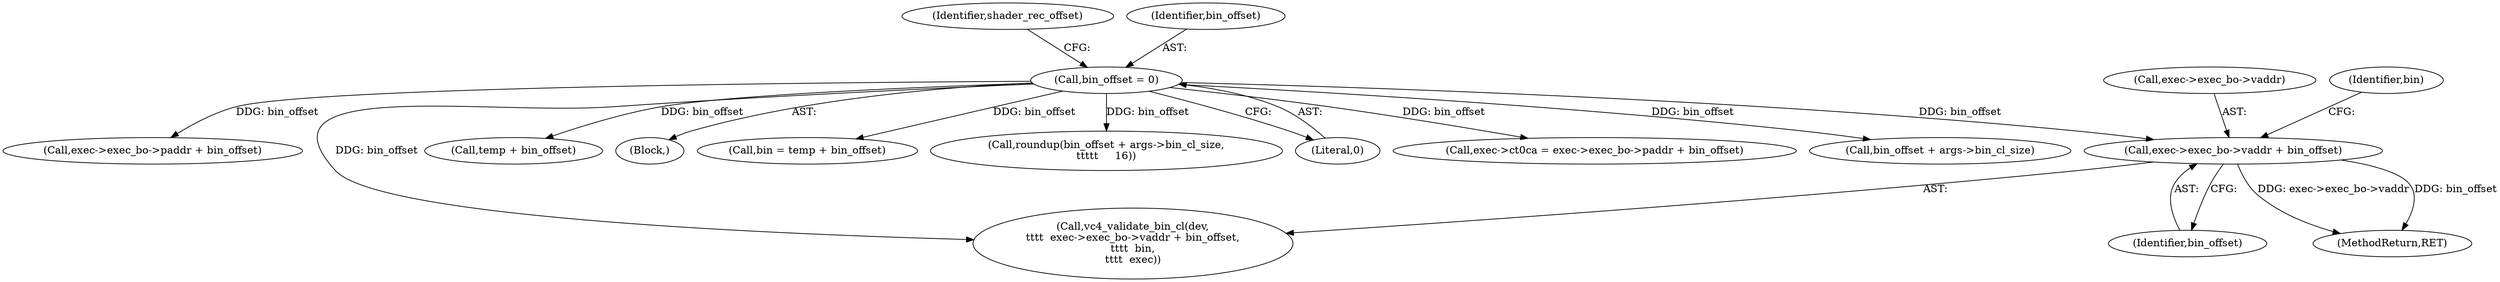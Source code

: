 digraph "0_linux_6b8ac63847bc2f958dd93c09edc941a0118992d9@pointer" {
"1000426" [label="(Call,exec->exec_bo->vaddr + bin_offset)"];
"1000122" [label="(Call,bin_offset = 0)"];
"1000348" [label="(Call,exec->ct0ca = exec->exec_bo->paddr + bin_offset)"];
"1000432" [label="(Identifier,bin_offset)"];
"1000129" [label="(Call,bin_offset + args->bin_cl_size)"];
"1000352" [label="(Call,exec->exec_bo->paddr + bin_offset)"];
"1000424" [label="(Call,vc4_validate_bin_cl(dev,\n\t\t\t\t  exec->exec_bo->vaddr + bin_offset,\n\t\t\t\t  bin,\n\t\t\t\t  exec))"];
"1000122" [label="(Call,bin_offset = 0)"];
"1000216" [label="(Call,temp + bin_offset)"];
"1000426" [label="(Call,exec->exec_bo->vaddr + bin_offset)"];
"1000105" [label="(Block,)"];
"1000127" [label="(Identifier,shader_rec_offset)"];
"1000214" [label="(Call,bin = temp + bin_offset)"];
"1000123" [label="(Identifier,bin_offset)"];
"1000427" [label="(Call,exec->exec_bo->vaddr)"];
"1000128" [label="(Call,roundup(bin_offset + args->bin_cl_size,\n\t\t\t\t\t     16))"];
"1000433" [label="(Identifier,bin)"];
"1000460" [label="(MethodReturn,RET)"];
"1000124" [label="(Literal,0)"];
"1000426" -> "1000424"  [label="AST: "];
"1000426" -> "1000432"  [label="CFG: "];
"1000427" -> "1000426"  [label="AST: "];
"1000432" -> "1000426"  [label="AST: "];
"1000433" -> "1000426"  [label="CFG: "];
"1000426" -> "1000460"  [label="DDG: exec->exec_bo->vaddr"];
"1000426" -> "1000460"  [label="DDG: bin_offset"];
"1000122" -> "1000426"  [label="DDG: bin_offset"];
"1000122" -> "1000105"  [label="AST: "];
"1000122" -> "1000124"  [label="CFG: "];
"1000123" -> "1000122"  [label="AST: "];
"1000124" -> "1000122"  [label="AST: "];
"1000127" -> "1000122"  [label="CFG: "];
"1000122" -> "1000128"  [label="DDG: bin_offset"];
"1000122" -> "1000129"  [label="DDG: bin_offset"];
"1000122" -> "1000214"  [label="DDG: bin_offset"];
"1000122" -> "1000216"  [label="DDG: bin_offset"];
"1000122" -> "1000348"  [label="DDG: bin_offset"];
"1000122" -> "1000352"  [label="DDG: bin_offset"];
"1000122" -> "1000424"  [label="DDG: bin_offset"];
}
